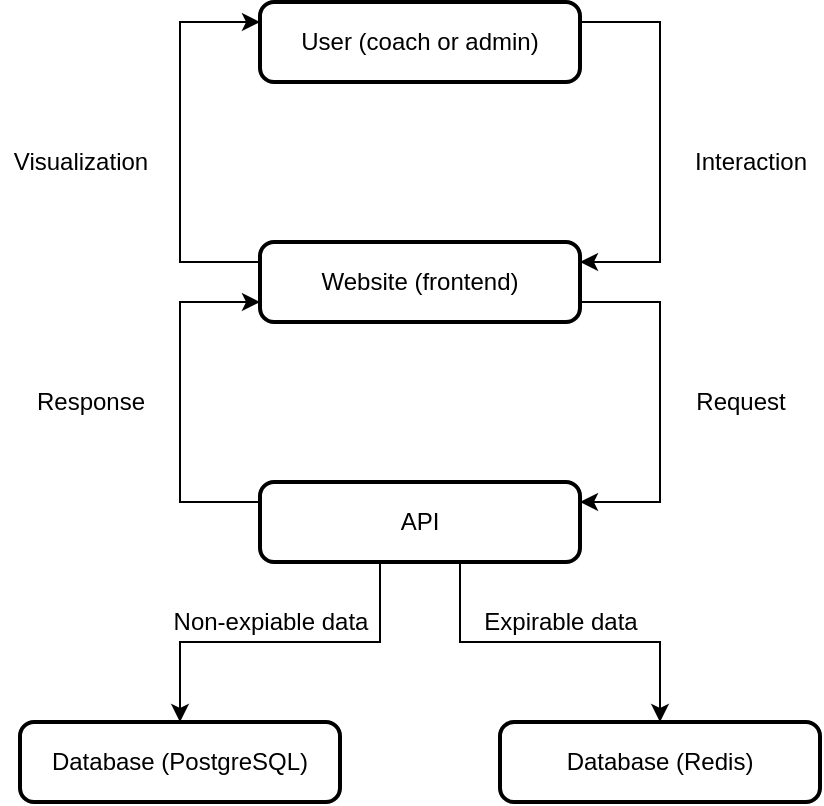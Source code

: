 <mxfile version="17.4.6" type="google"><diagram id="_fX2hhF_leaxhDXsEhJl" name="Page-1"><mxGraphModel grid="1" page="1" gridSize="10" guides="1" tooltips="1" connect="1" arrows="1" fold="1" pageScale="1" pageWidth="827" pageHeight="1169" math="0" shadow="0"><root><mxCell id="0"/><mxCell id="1" parent="0"/><mxCell id="JSkjSWksAKrxunZvtCtS-2" value="API" style="rounded=1;whiteSpace=wrap;html=1;absoluteArcSize=1;arcSize=14;strokeWidth=2;" vertex="1" parent="1"><mxGeometry x="320" y="320" width="160" height="40" as="geometry"/></mxCell><mxCell id="JSkjSWksAKrxunZvtCtS-3" value="Website (frontend)" style="rounded=1;whiteSpace=wrap;html=1;absoluteArcSize=1;arcSize=14;strokeWidth=2;" vertex="1" parent="1"><mxGeometry x="320" y="200" width="160" height="40" as="geometry"/></mxCell><mxCell id="JSkjSWksAKrxunZvtCtS-5" value="User (coach or admin)" style="rounded=1;whiteSpace=wrap;html=1;absoluteArcSize=1;arcSize=14;strokeWidth=2;" vertex="1" parent="1"><mxGeometry x="320" y="80" width="160" height="40" as="geometry"/></mxCell><mxCell id="JSkjSWksAKrxunZvtCtS-6" value="" style="endArrow=classic;html=1;rounded=0;exitX=1;exitY=0.5;exitDx=0;exitDy=0;entryX=1;entryY=0.5;entryDx=0;entryDy=0;" edge="1" parent="1"><mxGeometry width="50" height="50" relative="1" as="geometry"><mxPoint x="480" y="90" as="sourcePoint"/><mxPoint x="480" y="210" as="targetPoint"/><Array as="points"><mxPoint x="520" y="90"/><mxPoint x="520" y="210"/></Array></mxGeometry></mxCell><mxCell id="JSkjSWksAKrxunZvtCtS-9" value="Interaction" style="text;html=1;align=center;verticalAlign=middle;resizable=0;points=[];autosize=1;strokeColor=none;fillColor=none;rotation=0;" vertex="1" parent="1"><mxGeometry x="530" y="150" width="70" height="20" as="geometry"/></mxCell><mxCell id="JSkjSWksAKrxunZvtCtS-10" value="" style="endArrow=classic;html=1;rounded=0;exitX=0;exitY=0.5;exitDx=0;exitDy=0;entryX=0;entryY=0.5;entryDx=0;entryDy=0;" edge="1" parent="1"><mxGeometry width="50" height="50" relative="1" as="geometry"><mxPoint x="320" y="210" as="sourcePoint"/><mxPoint x="320" y="90" as="targetPoint"/><Array as="points"><mxPoint x="280" y="210"/><mxPoint x="280" y="90"/></Array></mxGeometry></mxCell><mxCell id="JSkjSWksAKrxunZvtCtS-11" value="Visualization" style="text;html=1;align=center;verticalAlign=middle;resizable=0;points=[];autosize=1;strokeColor=none;fillColor=none;rotation=0;" vertex="1" parent="1"><mxGeometry x="190" y="150" width="80" height="20" as="geometry"/></mxCell><mxCell id="JSkjSWksAKrxunZvtCtS-12" value="" style="endArrow=classic;html=1;rounded=0;exitX=1;exitY=0.5;exitDx=0;exitDy=0;entryX=1;entryY=0.25;entryDx=0;entryDy=0;" edge="1" parent="1" target="JSkjSWksAKrxunZvtCtS-2"><mxGeometry width="50" height="50" relative="1" as="geometry"><mxPoint x="480" y="230" as="sourcePoint"/><mxPoint x="480" y="350" as="targetPoint"/><Array as="points"><mxPoint x="520" y="230"/><mxPoint x="520" y="330"/></Array></mxGeometry></mxCell><mxCell id="JSkjSWksAKrxunZvtCtS-13" value="Request" style="text;html=1;align=center;verticalAlign=middle;resizable=0;points=[];autosize=1;strokeColor=none;fillColor=none;rotation=0;" vertex="1" parent="1"><mxGeometry x="530" y="270" width="60" height="20" as="geometry"/></mxCell><mxCell id="JSkjSWksAKrxunZvtCtS-14" value="" style="endArrow=classic;html=1;rounded=0;exitX=0;exitY=0.25;exitDx=0;exitDy=0;entryX=0;entryY=0.5;entryDx=0;entryDy=0;" edge="1" parent="1" source="JSkjSWksAKrxunZvtCtS-2"><mxGeometry width="50" height="50" relative="1" as="geometry"><mxPoint x="320" y="350" as="sourcePoint"/><mxPoint x="320" y="230" as="targetPoint"/><Array as="points"><mxPoint x="280" y="330"/><mxPoint x="280" y="230"/></Array></mxGeometry></mxCell><mxCell id="JSkjSWksAKrxunZvtCtS-15" value="Response" style="text;html=1;align=center;verticalAlign=middle;resizable=0;points=[];autosize=1;strokeColor=none;fillColor=none;rotation=0;" vertex="1" parent="1"><mxGeometry x="200" y="270" width="70" height="20" as="geometry"/></mxCell><mxCell id="JSkjSWksAKrxunZvtCtS-16" value="Database (PostgreSQL)" style="rounded=1;whiteSpace=wrap;html=1;absoluteArcSize=1;arcSize=14;strokeWidth=2;" vertex="1" parent="1"><mxGeometry x="200" y="440" width="160" height="40" as="geometry"/></mxCell><mxCell id="JSkjSWksAKrxunZvtCtS-17" value="Database (Redis)" style="rounded=1;whiteSpace=wrap;html=1;absoluteArcSize=1;arcSize=14;strokeWidth=2;" vertex="1" parent="1"><mxGeometry x="440" y="440" width="160" height="40" as="geometry"/></mxCell><mxCell id="JSkjSWksAKrxunZvtCtS-19" value="" style="endArrow=classic;html=1;rounded=0;entryX=0.5;entryY=0;entryDx=0;entryDy=0;" edge="1" parent="1" target="JSkjSWksAKrxunZvtCtS-17"><mxGeometry width="50" height="50" relative="1" as="geometry"><mxPoint x="420" y="360" as="sourcePoint"/><mxPoint x="490" y="340" as="targetPoint"/><Array as="points"><mxPoint x="420" y="400"/><mxPoint x="520" y="400"/></Array></mxGeometry></mxCell><mxCell id="JSkjSWksAKrxunZvtCtS-20" value="" style="endArrow=classic;html=1;rounded=0;entryX=0.5;entryY=0;entryDx=0;entryDy=0;" edge="1" parent="1" target="JSkjSWksAKrxunZvtCtS-16"><mxGeometry width="50" height="50" relative="1" as="geometry"><mxPoint x="380" y="360" as="sourcePoint"/><mxPoint x="530" y="450" as="targetPoint"/><Array as="points"><mxPoint x="380" y="400"/><mxPoint x="280" y="400"/></Array></mxGeometry></mxCell><mxCell id="JSkjSWksAKrxunZvtCtS-21" value="Expirable data" style="text;html=1;align=center;verticalAlign=middle;resizable=0;points=[];autosize=1;strokeColor=none;fillColor=none;rotation=0;" vertex="1" parent="1"><mxGeometry x="425" y="380" width="90" height="20" as="geometry"/></mxCell><mxCell id="JSkjSWksAKrxunZvtCtS-22" value="Non-expiable data" style="text;html=1;align=center;verticalAlign=middle;resizable=0;points=[];autosize=1;strokeColor=none;fillColor=none;rotation=0;" vertex="1" parent="1"><mxGeometry x="270" y="380" width="110" height="20" as="geometry"/></mxCell></root></mxGraphModel></diagram></mxfile>